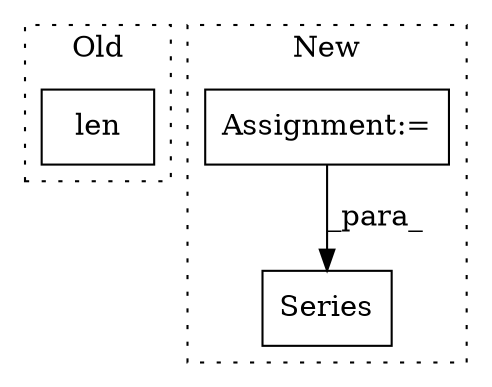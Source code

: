 digraph G {
subgraph cluster0 {
1 [label="len" a="32" s="3009,3021" l="4,1" shape="box"];
label = "Old";
style="dotted";
}
subgraph cluster1 {
2 [label="Series" a="32" s="3277,3290" l="7,1" shape="box"];
3 [label="Assignment:=" a="7" s="3200" l="55" shape="box"];
label = "New";
style="dotted";
}
3 -> 2 [label="_para_"];
}